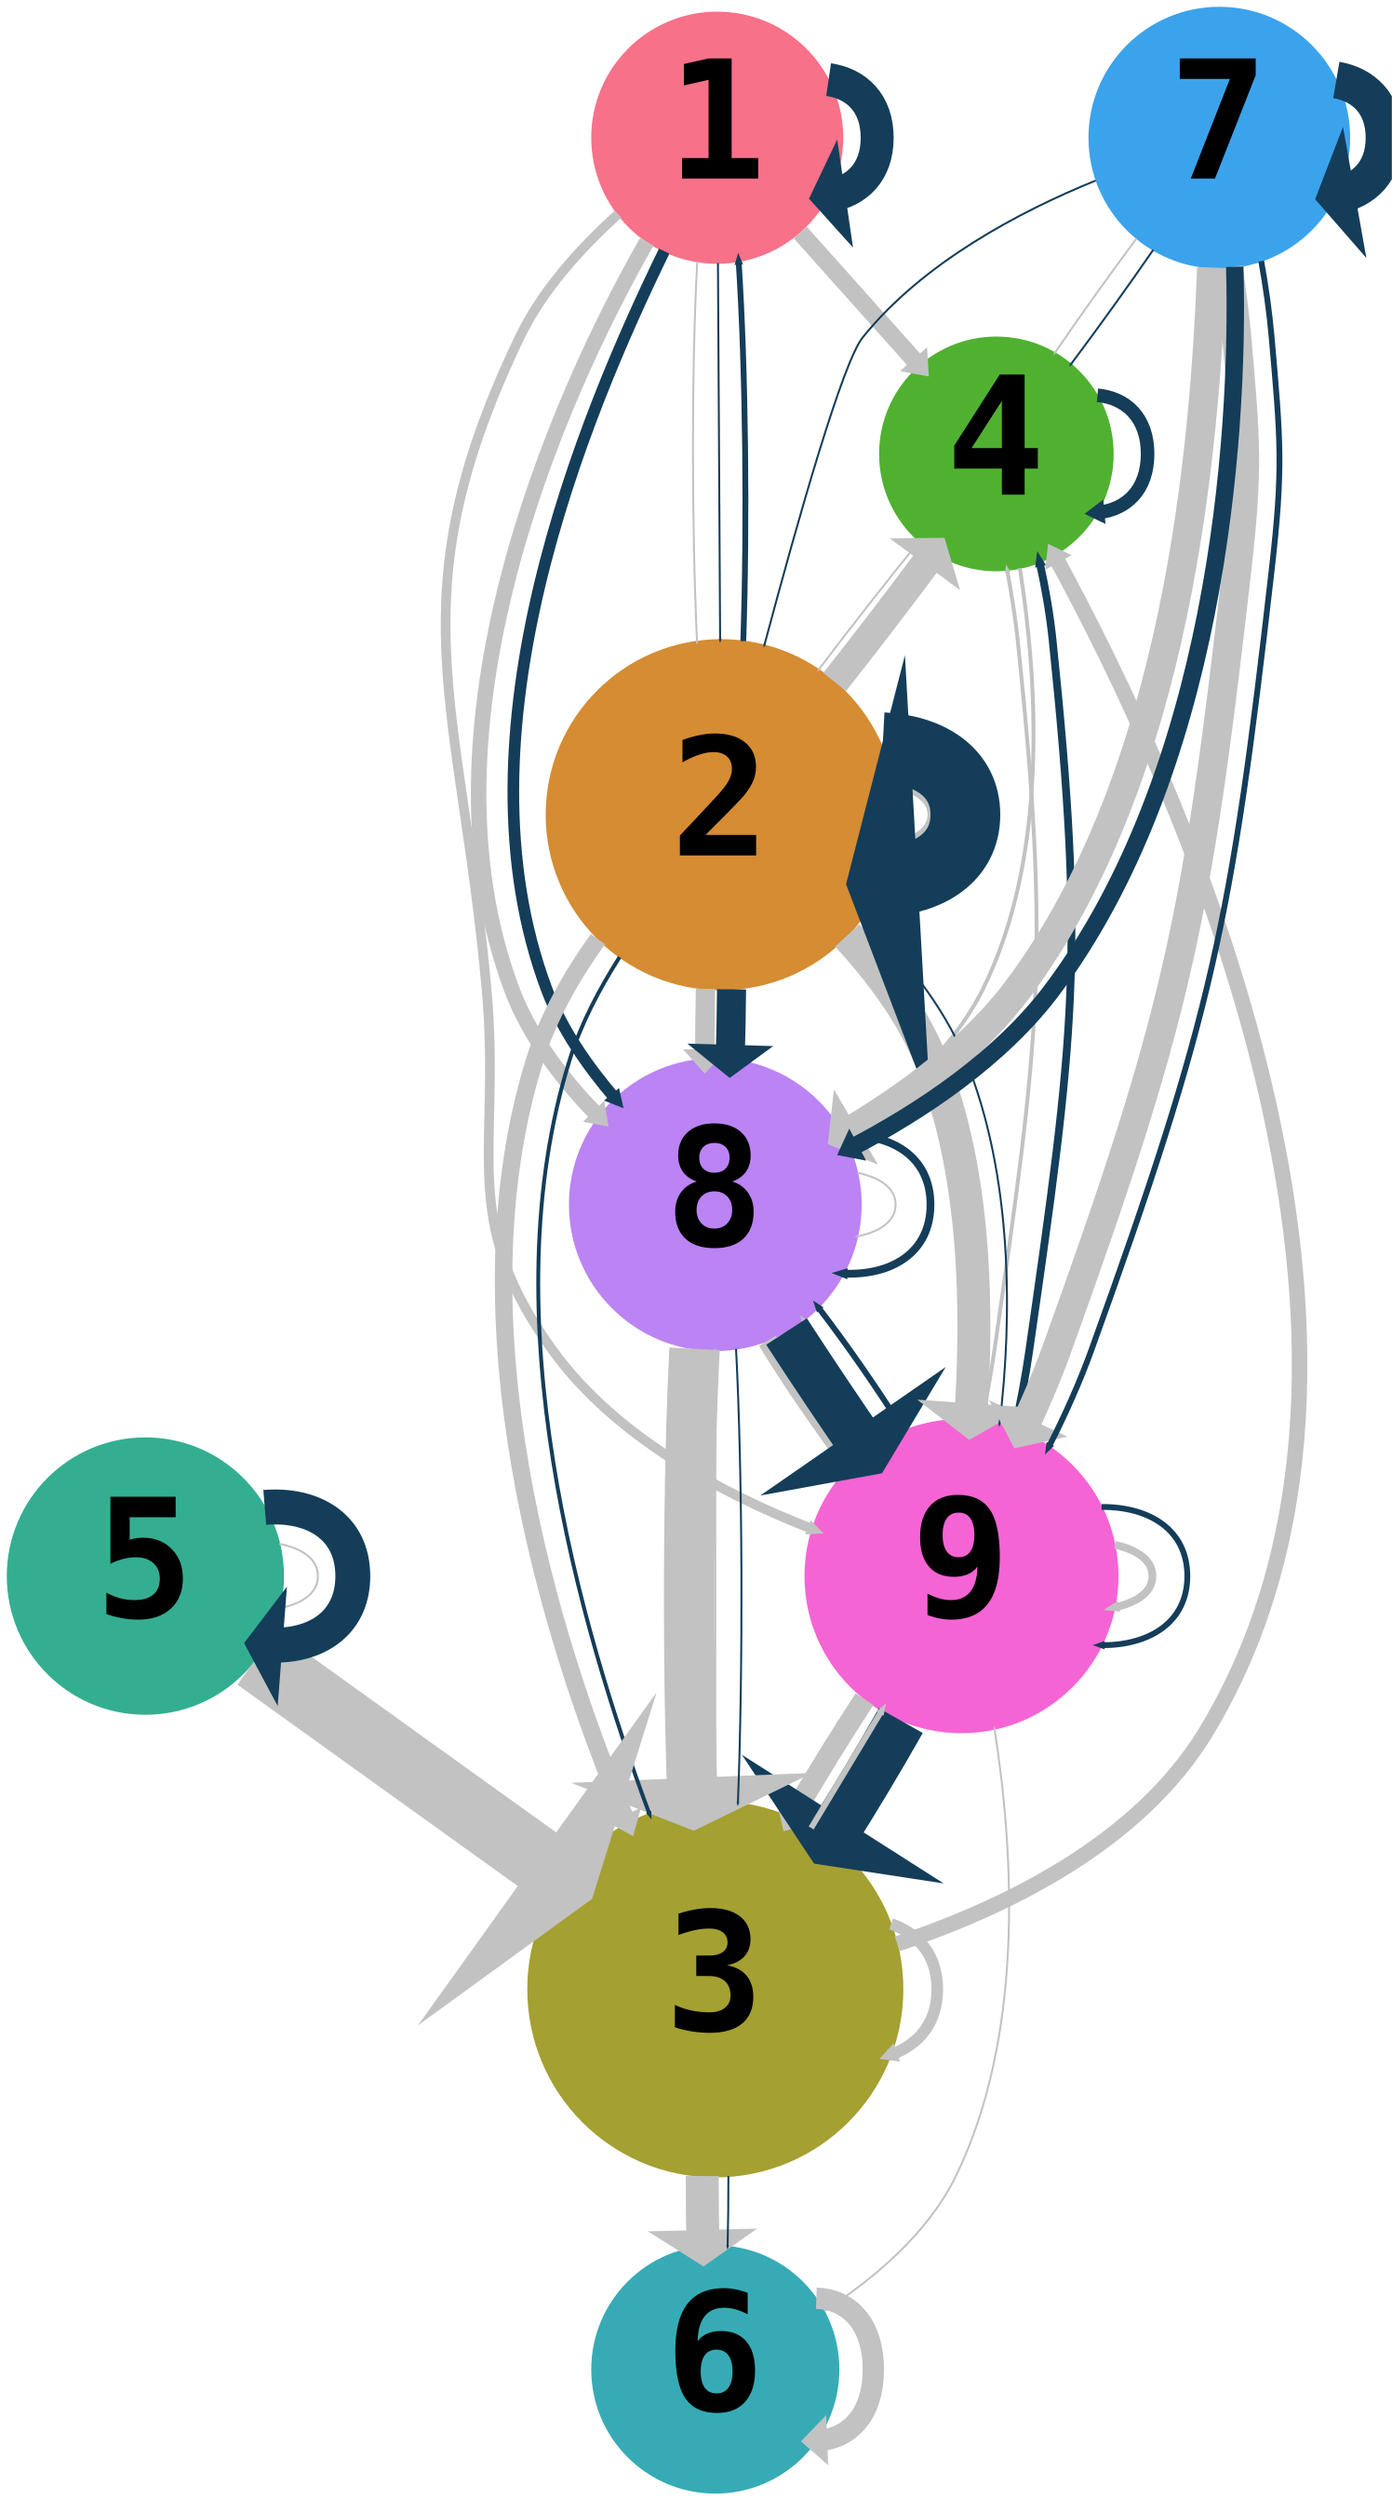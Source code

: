 // Cluster plot
digraph {
	graph [outputorder=endgesfirst]
	1 [color="#f77189" fixedsize=true fontname="Courier-Bold" fontsize=85 height=1.7950549357115013 style=filled width=1.7950549357115013]
	1 -> 4 [arrowsize=0.01 color=grey76 len=10 penwidth=9]
	1 -> 9 [arrowsize=0.01 color=grey76 len=10 penwidth=5]
	1 -> 8 [arrowsize=0.01 color=grey76 len=10 penwidth=8]
	1 -> 2 [arrowsize=0.01 color=grey76 len=10 penwidth=1]
	1 -> 2 [arrowsize=0.01 color="#143D59" len=10 penwidth=1]
	1 -> 1 [arrowsize=0.01 color="#143D59" len=10 penwidth=17]
	1 -> 8 [arrowsize=0.01 color="#143D59" len=10 penwidth=6]
	2 [color="#d58c32" fixedsize=true fontname="Courier-Bold" fontsize=85 height=2.494438257849294 style=filled width=2.494438257849294]
	2 -> 3 [arrowsize=0.01 color=grey76 len=10 penwidth=9]
	2 -> 9 [arrowsize=0.01 color=grey76 len=10 penwidth=17]
	2 -> 8 [arrowsize=0.01 color=grey76 len=10 penwidth=10]
	2 -> 4 [arrowsize=0.01 color=grey76 len=10 penwidth=15]
	2 -> 2 [arrowsize=0.01 color=grey76 len=10 penwidth=3]
	2 -> 2 [arrowsize=0.01 color="#143D59" len=10 penwidth=36]
	2 -> 8 [arrowsize=0.01 color="#143D59" len=10 penwidth=15]
	2 -> 1 [arrowsize=0.01 color="#143D59" len=10 penwidth=3]
	2 -> 9 [arrowsize=0.01 color="#143D59" len=10 penwidth=1]
	2 -> 3 [arrowsize=0.01 color="#143D59" len=10 penwidth=2]
	3 [color="#a4a031" fixedsize=true fontname="Courier-Bold" fontsize=85 height=2.6874192494328497 style=filled width=2.6874192494328497]
	3 -> 3 [arrowsize=0.01 color=grey76 len=10 penwidth=6]
	3 -> 6 [arrowsize=0.01 color=grey76 len=10 penwidth=17]
	3 -> 4 [arrowsize=0.01 color=grey76 len=10 penwidth=8]
	3 -> 9 [arrowsize=0.01 color=grey76 len=10 penwidth=3]
	3 -> 8 [arrowsize=0.01 color=grey76 len=10 penwidth=1]
	3 -> 6 [arrowsize=0.01 color="#143D59" len=10 penwidth=1]
	4 [color="#50b131" fixedsize=true fontname="Courier-Bold" fontsize=85 height=1.6666666666666667 style=filled width=1.6666666666666667]
	4 -> 2 [arrowsize=0.01 color=grey76 len=10 penwidth=1]
	4 -> 8 [arrowsize=0.01 color=grey76 len=10 penwidth=2]
	4 -> 4 [arrowsize=0.01 color="#143D59" len=10 penwidth=7]
	5 [color="#34ae91" fixedsize=true fontname="Courier-Bold" fontsize=85 height=1.9720265943665387 style=filled width=1.9720265943665387]
	5 -> 3 [arrowsize=0.01 color=grey76 len=10 penwidth=34]
	5 -> 5 [arrowsize=0.01 color=grey76 len=10 penwidth=1]
	5 -> 5 [arrowsize=0.01 color="#143D59" len=10 penwidth=18]
	6 [color="#37abb5" fixedsize=true fontname="Courier-Bold" fontsize=85 height=1.7638342073763937 style=filled width=1.7638342073763937]
	6 -> 6 [arrowsize=0.01 color=grey76 len=10 penwidth=11]
	6 -> 9 [arrowsize=0.01 color=grey76 len=10 penwidth=1]
	7 [color="#3ba3ec" fixedsize=true fontname="Courier-Bold" fontsize=85 height=1.8559214542766738 style=filled width=1.8559214542766738]
	7 -> 9 [arrowsize=0.01 color=grey76 len=10 penwidth=15]
	7 -> 8 [arrowsize=0.01 color=grey76 len=10 penwidth=15]
	7 -> 4 [arrowsize=0.01 color=grey76 len=10 penwidth=1]
	7 -> 7 [arrowsize=0.01 color="#143D59" len=10 penwidth=19]
	7 -> 8 [arrowsize=0.01 color="#143D59" len=10 penwidth=9]
	7 -> 2 [arrowsize=0.01 color="#143D59" len=10 penwidth=1]
	7 -> 4 [arrowsize=0.01 color="#143D59" len=10 penwidth=1]
	7 -> 9 [arrowsize=0.01 color="#143D59" len=10 penwidth=3]
	8 [color="#bb83f4" fixedsize=true fontname="Courier-Bold" fontsize=85 height=2.0816659994661326 style=filled width=2.0816659994661326]
	8 -> 3 [arrowsize=0.01 color=grey76 len=10 penwidth=26]
	8 -> 9 [arrowsize=0.01 color=grey76 len=10 penwidth=10]
	8 -> 8 [arrowsize=0.01 color=grey76 len=10 penwidth=1]
	8 -> 9 [arrowsize=0.01 color="#143D59" len=10 penwidth=25]
	8 -> 8 [arrowsize=0.01 color="#143D59" len=10 penwidth=4]
	8 -> 3 [arrowsize=0.01 color="#143D59" len=10 penwidth=1]
	9 [color="#f564d4" fixedsize=true fontname="Courier-Bold" fontsize=85 height=2.23606797749979 style=filled width=2.23606797749979]
	9 -> 3 [arrowsize=0.01 color=grey76 len=10 penwidth=11]
	9 -> 4 [arrowsize=0.01 color=grey76 len=10 penwidth=2]
	9 -> 8 [arrowsize=0.01 color=grey76 len=10 penwidth=2]
	9 -> 9 [arrowsize=0.01 color=grey76 len=10 penwidth=4]
	9 -> 3 [arrowsize=0.01 color="#143D59" len=10 penwidth=26]
	9 -> 4 [arrowsize=0.01 color="#143D59" len=10 penwidth=4]
	9 -> 8 [arrowsize=0.01 color="#143D59" len=10 penwidth=3]
	9 -> 9 [arrowsize=0.01 color="#143D59" len=10 penwidth=3]
}
